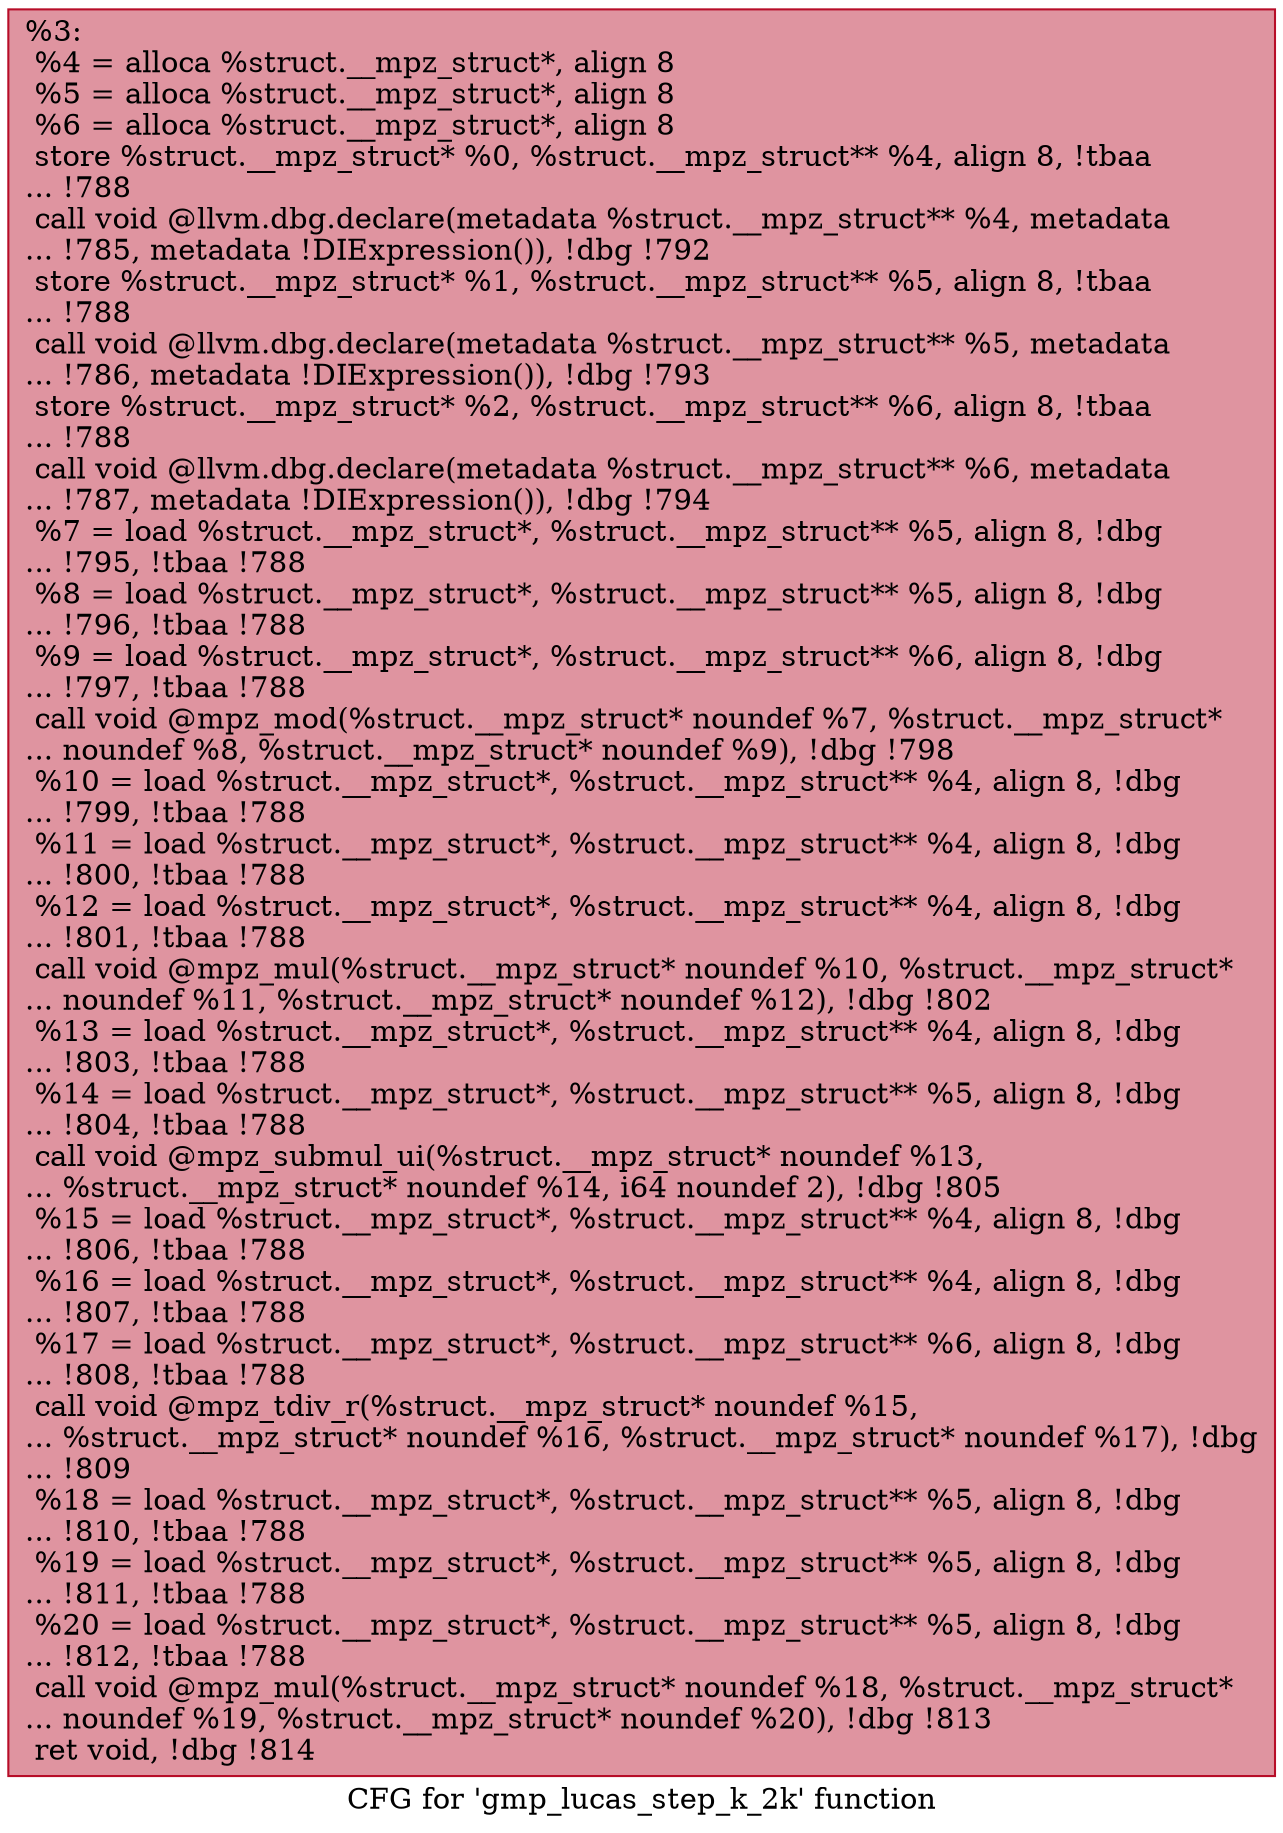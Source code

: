 digraph "CFG for 'gmp_lucas_step_k_2k' function" {
	label="CFG for 'gmp_lucas_step_k_2k' function";

	Node0x1b58110 [shape=record,color="#b70d28ff", style=filled, fillcolor="#b70d2870",label="{%3:\l  %4 = alloca %struct.__mpz_struct*, align 8\l  %5 = alloca %struct.__mpz_struct*, align 8\l  %6 = alloca %struct.__mpz_struct*, align 8\l  store %struct.__mpz_struct* %0, %struct.__mpz_struct** %4, align 8, !tbaa\l... !788\l  call void @llvm.dbg.declare(metadata %struct.__mpz_struct** %4, metadata\l... !785, metadata !DIExpression()), !dbg !792\l  store %struct.__mpz_struct* %1, %struct.__mpz_struct** %5, align 8, !tbaa\l... !788\l  call void @llvm.dbg.declare(metadata %struct.__mpz_struct** %5, metadata\l... !786, metadata !DIExpression()), !dbg !793\l  store %struct.__mpz_struct* %2, %struct.__mpz_struct** %6, align 8, !tbaa\l... !788\l  call void @llvm.dbg.declare(metadata %struct.__mpz_struct** %6, metadata\l... !787, metadata !DIExpression()), !dbg !794\l  %7 = load %struct.__mpz_struct*, %struct.__mpz_struct** %5, align 8, !dbg\l... !795, !tbaa !788\l  %8 = load %struct.__mpz_struct*, %struct.__mpz_struct** %5, align 8, !dbg\l... !796, !tbaa !788\l  %9 = load %struct.__mpz_struct*, %struct.__mpz_struct** %6, align 8, !dbg\l... !797, !tbaa !788\l  call void @mpz_mod(%struct.__mpz_struct* noundef %7, %struct.__mpz_struct*\l... noundef %8, %struct.__mpz_struct* noundef %9), !dbg !798\l  %10 = load %struct.__mpz_struct*, %struct.__mpz_struct** %4, align 8, !dbg\l... !799, !tbaa !788\l  %11 = load %struct.__mpz_struct*, %struct.__mpz_struct** %4, align 8, !dbg\l... !800, !tbaa !788\l  %12 = load %struct.__mpz_struct*, %struct.__mpz_struct** %4, align 8, !dbg\l... !801, !tbaa !788\l  call void @mpz_mul(%struct.__mpz_struct* noundef %10, %struct.__mpz_struct*\l... noundef %11, %struct.__mpz_struct* noundef %12), !dbg !802\l  %13 = load %struct.__mpz_struct*, %struct.__mpz_struct** %4, align 8, !dbg\l... !803, !tbaa !788\l  %14 = load %struct.__mpz_struct*, %struct.__mpz_struct** %5, align 8, !dbg\l... !804, !tbaa !788\l  call void @mpz_submul_ui(%struct.__mpz_struct* noundef %13,\l... %struct.__mpz_struct* noundef %14, i64 noundef 2), !dbg !805\l  %15 = load %struct.__mpz_struct*, %struct.__mpz_struct** %4, align 8, !dbg\l... !806, !tbaa !788\l  %16 = load %struct.__mpz_struct*, %struct.__mpz_struct** %4, align 8, !dbg\l... !807, !tbaa !788\l  %17 = load %struct.__mpz_struct*, %struct.__mpz_struct** %6, align 8, !dbg\l... !808, !tbaa !788\l  call void @mpz_tdiv_r(%struct.__mpz_struct* noundef %15,\l... %struct.__mpz_struct* noundef %16, %struct.__mpz_struct* noundef %17), !dbg\l... !809\l  %18 = load %struct.__mpz_struct*, %struct.__mpz_struct** %5, align 8, !dbg\l... !810, !tbaa !788\l  %19 = load %struct.__mpz_struct*, %struct.__mpz_struct** %5, align 8, !dbg\l... !811, !tbaa !788\l  %20 = load %struct.__mpz_struct*, %struct.__mpz_struct** %5, align 8, !dbg\l... !812, !tbaa !788\l  call void @mpz_mul(%struct.__mpz_struct* noundef %18, %struct.__mpz_struct*\l... noundef %19, %struct.__mpz_struct* noundef %20), !dbg !813\l  ret void, !dbg !814\l}"];
}

